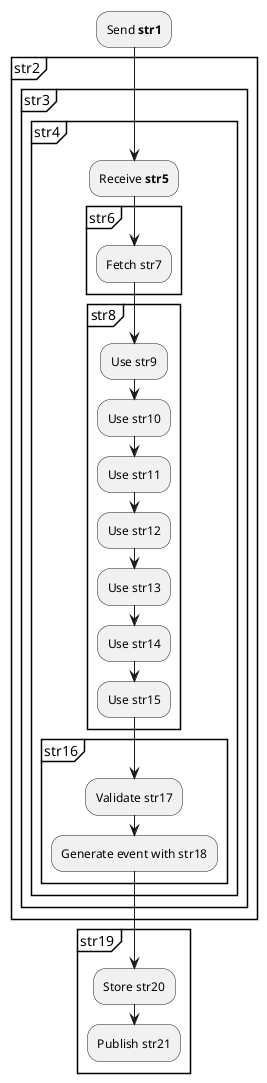 {
  "sha1": "sbg0f51okzrak58sf77oii9tn252vn5",
  "insertion": {
    "when": "2024-06-04T17:28:44.892Z",
    "url": "http://forum.plantuml.net/6351/performance-problem?show=6694#c6694",
    "user": "plantuml@gmail.com"
  }
}
@startuml
:Send **str1**;
partition "str2" {
partition "str3" {
partition "str4" {
:Receive **str5**;
partition "str6" {
:Fetch str7;
}
partition "str8" {
:Use str9;
:Use str10;
:Use str11;
:Use str12;
:Use str13;
:Use str14;
:Use str15;
}
partition str16 {
:Validate str17;
:Generate event with str18;
}
}
}
}
partition str19 {
:Store str20;
:Publish str21;
}
@enduml
